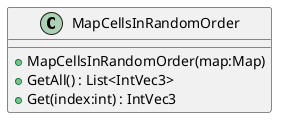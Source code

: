 @startuml
class MapCellsInRandomOrder {
    + MapCellsInRandomOrder(map:Map)
    + GetAll() : List<IntVec3>
    + Get(index:int) : IntVec3
}
@enduml
